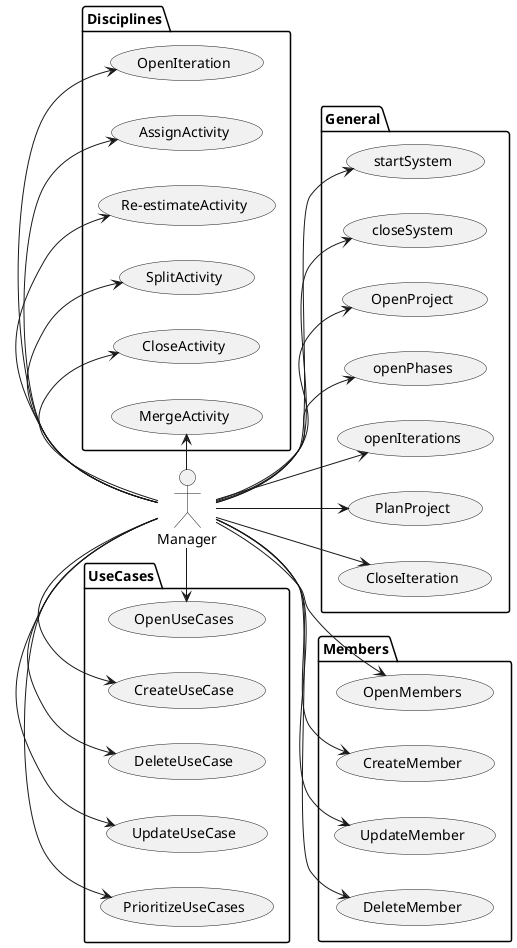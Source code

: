 @startuml
left to right direction

actor "Manager" as manager

package General {
:manager: -down-> (startSystem)
:manager: -down-> (closeSystem)
:manager: -down-> (OpenProject)
:manager: -down-> (openPhases)
:manager: -down-> (openIterations)
:manager: -down-> (PlanProject)
:manager: -down-> (CloseIteration)
}

package Members {
:manager: -down-> (OpenMembers)
:manager: -down-> (CreateMember)
:manager: -down-> (UpdateMember)
:manager: -down-> (DeleteMember)
}

package UseCases {
:manager: -left-> (OpenUseCases)
:manager: -left-> (CreateUseCase)
:manager: -left-> (DeleteUseCase)
:manager: -left-> (UpdateUseCase)
:manager: -left-> (PrioritizeUseCases)
}

package Disciplines {
:manager: -left-> (OpenIteration)
:manager: -left-> (AssignActivity)
:manager: -left-> (Re-estimateActivity)
:manager: -left-> (SplitActivity)
:manager: -left-> (CloseActivity)
:manager: -left-> (MergeActivity)
}



@enduml
